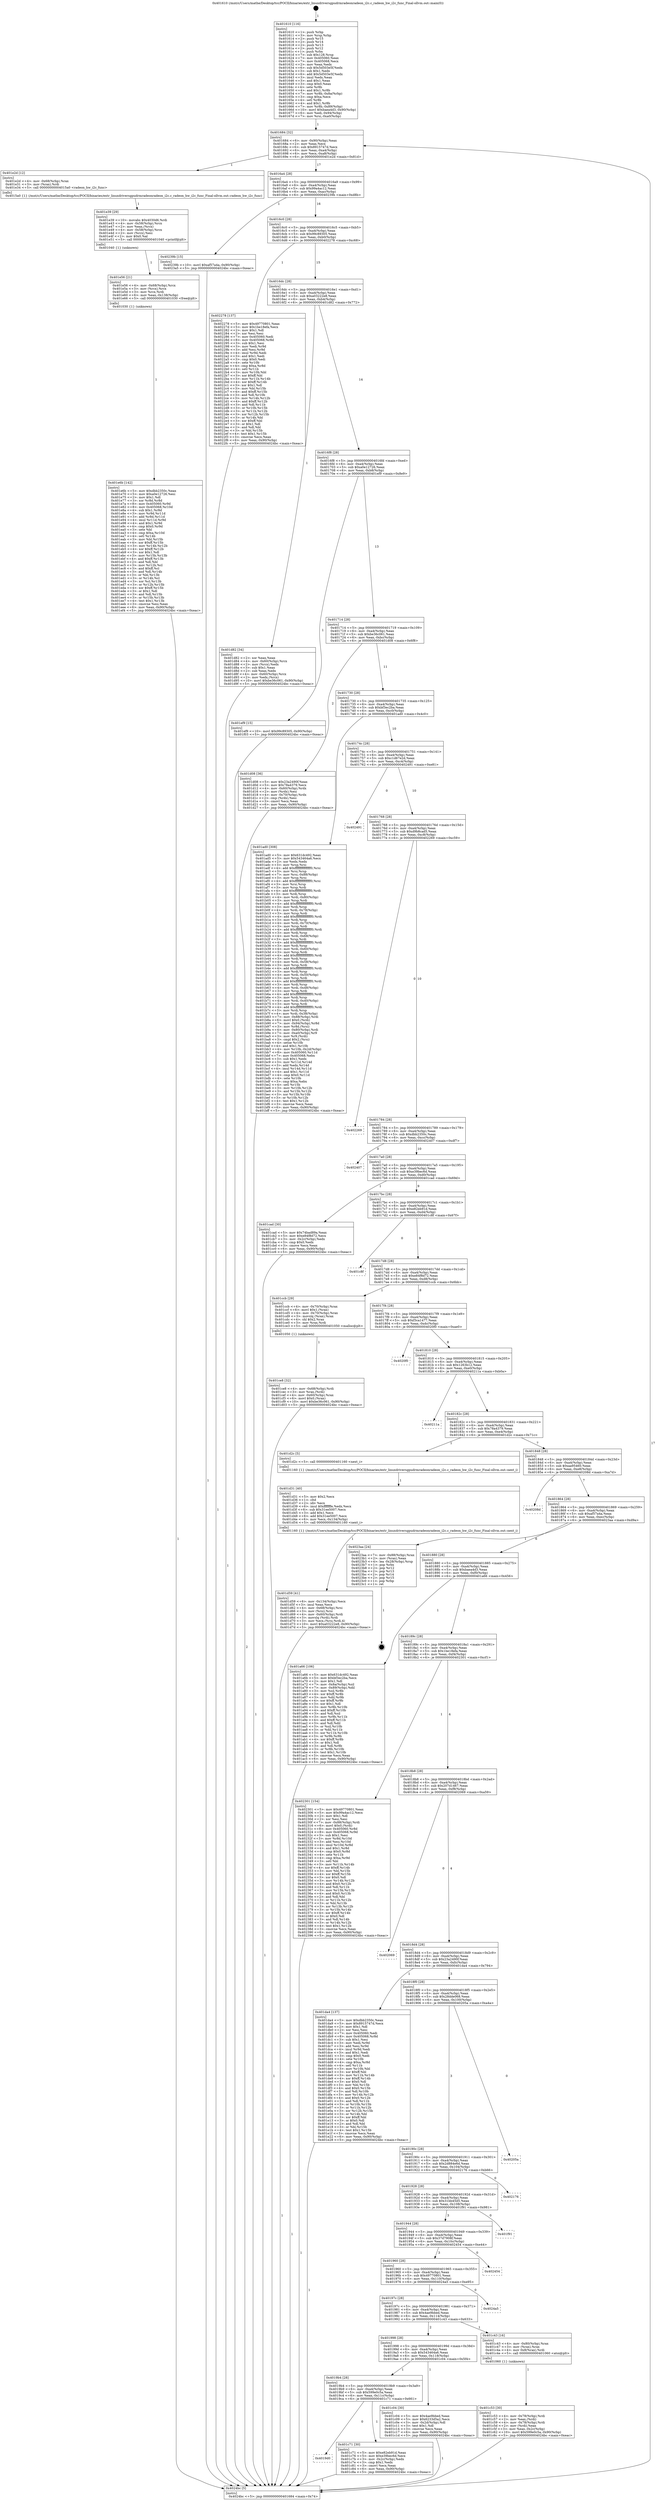 digraph "0x401610" {
  label = "0x401610 (/mnt/c/Users/mathe/Desktop/tcc/POCII/binaries/extr_linuxdriversgpudrmradeonradeon_i2c.c_radeon_hw_i2c_func_Final-ollvm.out::main(0))"
  labelloc = "t"
  node[shape=record]

  Entry [label="",width=0.3,height=0.3,shape=circle,fillcolor=black,style=filled]
  "0x401684" [label="{
     0x401684 [32]\l
     | [instrs]\l
     &nbsp;&nbsp;0x401684 \<+6\>: mov -0x90(%rbp),%eax\l
     &nbsp;&nbsp;0x40168a \<+2\>: mov %eax,%ecx\l
     &nbsp;&nbsp;0x40168c \<+6\>: sub $0x8915747d,%ecx\l
     &nbsp;&nbsp;0x401692 \<+6\>: mov %eax,-0xa4(%rbp)\l
     &nbsp;&nbsp;0x401698 \<+6\>: mov %ecx,-0xa8(%rbp)\l
     &nbsp;&nbsp;0x40169e \<+6\>: je 0000000000401e2d \<main+0x81d\>\l
  }"]
  "0x401e2d" [label="{
     0x401e2d [12]\l
     | [instrs]\l
     &nbsp;&nbsp;0x401e2d \<+4\>: mov -0x68(%rbp),%rax\l
     &nbsp;&nbsp;0x401e31 \<+3\>: mov (%rax),%rdi\l
     &nbsp;&nbsp;0x401e34 \<+5\>: call 00000000004015a0 \<radeon_hw_i2c_func\>\l
     | [calls]\l
     &nbsp;&nbsp;0x4015a0 \{1\} (/mnt/c/Users/mathe/Desktop/tcc/POCII/binaries/extr_linuxdriversgpudrmradeonradeon_i2c.c_radeon_hw_i2c_func_Final-ollvm.out::radeon_hw_i2c_func)\l
  }"]
  "0x4016a4" [label="{
     0x4016a4 [28]\l
     | [instrs]\l
     &nbsp;&nbsp;0x4016a4 \<+5\>: jmp 00000000004016a9 \<main+0x99\>\l
     &nbsp;&nbsp;0x4016a9 \<+6\>: mov -0xa4(%rbp),%eax\l
     &nbsp;&nbsp;0x4016af \<+5\>: sub $0x99a4ac12,%eax\l
     &nbsp;&nbsp;0x4016b4 \<+6\>: mov %eax,-0xac(%rbp)\l
     &nbsp;&nbsp;0x4016ba \<+6\>: je 000000000040239b \<main+0xd8b\>\l
  }"]
  Exit [label="",width=0.3,height=0.3,shape=circle,fillcolor=black,style=filled,peripheries=2]
  "0x40239b" [label="{
     0x40239b [15]\l
     | [instrs]\l
     &nbsp;&nbsp;0x40239b \<+10\>: movl $0xaf57a4a,-0x90(%rbp)\l
     &nbsp;&nbsp;0x4023a5 \<+5\>: jmp 00000000004024bc \<main+0xeac\>\l
  }"]
  "0x4016c0" [label="{
     0x4016c0 [28]\l
     | [instrs]\l
     &nbsp;&nbsp;0x4016c0 \<+5\>: jmp 00000000004016c5 \<main+0xb5\>\l
     &nbsp;&nbsp;0x4016c5 \<+6\>: mov -0xa4(%rbp),%eax\l
     &nbsp;&nbsp;0x4016cb \<+5\>: sub $0x99c89305,%eax\l
     &nbsp;&nbsp;0x4016d0 \<+6\>: mov %eax,-0xb0(%rbp)\l
     &nbsp;&nbsp;0x4016d6 \<+6\>: je 0000000000402278 \<main+0xc68\>\l
  }"]
  "0x401e6b" [label="{
     0x401e6b [142]\l
     | [instrs]\l
     &nbsp;&nbsp;0x401e6b \<+5\>: mov $0xdbb2350c,%eax\l
     &nbsp;&nbsp;0x401e70 \<+5\>: mov $0xa0e12726,%esi\l
     &nbsp;&nbsp;0x401e75 \<+2\>: mov $0x1,%dl\l
     &nbsp;&nbsp;0x401e77 \<+3\>: xor %r8d,%r8d\l
     &nbsp;&nbsp;0x401e7a \<+8\>: mov 0x405060,%r9d\l
     &nbsp;&nbsp;0x401e82 \<+8\>: mov 0x405068,%r10d\l
     &nbsp;&nbsp;0x401e8a \<+4\>: sub $0x1,%r8d\l
     &nbsp;&nbsp;0x401e8e \<+3\>: mov %r9d,%r11d\l
     &nbsp;&nbsp;0x401e91 \<+3\>: add %r8d,%r11d\l
     &nbsp;&nbsp;0x401e94 \<+4\>: imul %r11d,%r9d\l
     &nbsp;&nbsp;0x401e98 \<+4\>: and $0x1,%r9d\l
     &nbsp;&nbsp;0x401e9c \<+4\>: cmp $0x0,%r9d\l
     &nbsp;&nbsp;0x401ea0 \<+3\>: sete %bl\l
     &nbsp;&nbsp;0x401ea3 \<+4\>: cmp $0xa,%r10d\l
     &nbsp;&nbsp;0x401ea7 \<+4\>: setl %r14b\l
     &nbsp;&nbsp;0x401eab \<+3\>: mov %bl,%r15b\l
     &nbsp;&nbsp;0x401eae \<+4\>: xor $0xff,%r15b\l
     &nbsp;&nbsp;0x401eb2 \<+3\>: mov %r14b,%r12b\l
     &nbsp;&nbsp;0x401eb5 \<+4\>: xor $0xff,%r12b\l
     &nbsp;&nbsp;0x401eb9 \<+3\>: xor $0x1,%dl\l
     &nbsp;&nbsp;0x401ebc \<+3\>: mov %r15b,%r13b\l
     &nbsp;&nbsp;0x401ebf \<+4\>: and $0xff,%r13b\l
     &nbsp;&nbsp;0x401ec3 \<+2\>: and %dl,%bl\l
     &nbsp;&nbsp;0x401ec5 \<+3\>: mov %r12b,%cl\l
     &nbsp;&nbsp;0x401ec8 \<+3\>: and $0xff,%cl\l
     &nbsp;&nbsp;0x401ecb \<+3\>: and %dl,%r14b\l
     &nbsp;&nbsp;0x401ece \<+3\>: or %bl,%r13b\l
     &nbsp;&nbsp;0x401ed1 \<+3\>: or %r14b,%cl\l
     &nbsp;&nbsp;0x401ed4 \<+3\>: xor %cl,%r13b\l
     &nbsp;&nbsp;0x401ed7 \<+3\>: or %r12b,%r15b\l
     &nbsp;&nbsp;0x401eda \<+4\>: xor $0xff,%r15b\l
     &nbsp;&nbsp;0x401ede \<+3\>: or $0x1,%dl\l
     &nbsp;&nbsp;0x401ee1 \<+3\>: and %dl,%r15b\l
     &nbsp;&nbsp;0x401ee4 \<+3\>: or %r15b,%r13b\l
     &nbsp;&nbsp;0x401ee7 \<+4\>: test $0x1,%r13b\l
     &nbsp;&nbsp;0x401eeb \<+3\>: cmovne %esi,%eax\l
     &nbsp;&nbsp;0x401eee \<+6\>: mov %eax,-0x90(%rbp)\l
     &nbsp;&nbsp;0x401ef4 \<+5\>: jmp 00000000004024bc \<main+0xeac\>\l
  }"]
  "0x402278" [label="{
     0x402278 [137]\l
     | [instrs]\l
     &nbsp;&nbsp;0x402278 \<+5\>: mov $0x49770801,%eax\l
     &nbsp;&nbsp;0x40227d \<+5\>: mov $0x1be18efa,%ecx\l
     &nbsp;&nbsp;0x402282 \<+2\>: mov $0x1,%dl\l
     &nbsp;&nbsp;0x402284 \<+2\>: xor %esi,%esi\l
     &nbsp;&nbsp;0x402286 \<+7\>: mov 0x405060,%edi\l
     &nbsp;&nbsp;0x40228d \<+8\>: mov 0x405068,%r8d\l
     &nbsp;&nbsp;0x402295 \<+3\>: sub $0x1,%esi\l
     &nbsp;&nbsp;0x402298 \<+3\>: mov %edi,%r9d\l
     &nbsp;&nbsp;0x40229b \<+3\>: add %esi,%r9d\l
     &nbsp;&nbsp;0x40229e \<+4\>: imul %r9d,%edi\l
     &nbsp;&nbsp;0x4022a2 \<+3\>: and $0x1,%edi\l
     &nbsp;&nbsp;0x4022a5 \<+3\>: cmp $0x0,%edi\l
     &nbsp;&nbsp;0x4022a8 \<+4\>: sete %r10b\l
     &nbsp;&nbsp;0x4022ac \<+4\>: cmp $0xa,%r8d\l
     &nbsp;&nbsp;0x4022b0 \<+4\>: setl %r11b\l
     &nbsp;&nbsp;0x4022b4 \<+3\>: mov %r10b,%bl\l
     &nbsp;&nbsp;0x4022b7 \<+3\>: xor $0xff,%bl\l
     &nbsp;&nbsp;0x4022ba \<+3\>: mov %r11b,%r14b\l
     &nbsp;&nbsp;0x4022bd \<+4\>: xor $0xff,%r14b\l
     &nbsp;&nbsp;0x4022c1 \<+3\>: xor $0x1,%dl\l
     &nbsp;&nbsp;0x4022c4 \<+3\>: mov %bl,%r15b\l
     &nbsp;&nbsp;0x4022c7 \<+4\>: and $0xff,%r15b\l
     &nbsp;&nbsp;0x4022cb \<+3\>: and %dl,%r10b\l
     &nbsp;&nbsp;0x4022ce \<+3\>: mov %r14b,%r12b\l
     &nbsp;&nbsp;0x4022d1 \<+4\>: and $0xff,%r12b\l
     &nbsp;&nbsp;0x4022d5 \<+3\>: and %dl,%r11b\l
     &nbsp;&nbsp;0x4022d8 \<+3\>: or %r10b,%r15b\l
     &nbsp;&nbsp;0x4022db \<+3\>: or %r11b,%r12b\l
     &nbsp;&nbsp;0x4022de \<+3\>: xor %r12b,%r15b\l
     &nbsp;&nbsp;0x4022e1 \<+3\>: or %r14b,%bl\l
     &nbsp;&nbsp;0x4022e4 \<+3\>: xor $0xff,%bl\l
     &nbsp;&nbsp;0x4022e7 \<+3\>: or $0x1,%dl\l
     &nbsp;&nbsp;0x4022ea \<+2\>: and %dl,%bl\l
     &nbsp;&nbsp;0x4022ec \<+3\>: or %bl,%r15b\l
     &nbsp;&nbsp;0x4022ef \<+4\>: test $0x1,%r15b\l
     &nbsp;&nbsp;0x4022f3 \<+3\>: cmovne %ecx,%eax\l
     &nbsp;&nbsp;0x4022f6 \<+6\>: mov %eax,-0x90(%rbp)\l
     &nbsp;&nbsp;0x4022fc \<+5\>: jmp 00000000004024bc \<main+0xeac\>\l
  }"]
  "0x4016dc" [label="{
     0x4016dc [28]\l
     | [instrs]\l
     &nbsp;&nbsp;0x4016dc \<+5\>: jmp 00000000004016e1 \<main+0xd1\>\l
     &nbsp;&nbsp;0x4016e1 \<+6\>: mov -0xa4(%rbp),%eax\l
     &nbsp;&nbsp;0x4016e7 \<+5\>: sub $0xa03222e8,%eax\l
     &nbsp;&nbsp;0x4016ec \<+6\>: mov %eax,-0xb4(%rbp)\l
     &nbsp;&nbsp;0x4016f2 \<+6\>: je 0000000000401d82 \<main+0x772\>\l
  }"]
  "0x401e56" [label="{
     0x401e56 [21]\l
     | [instrs]\l
     &nbsp;&nbsp;0x401e56 \<+4\>: mov -0x68(%rbp),%rcx\l
     &nbsp;&nbsp;0x401e5a \<+3\>: mov (%rcx),%rcx\l
     &nbsp;&nbsp;0x401e5d \<+3\>: mov %rcx,%rdi\l
     &nbsp;&nbsp;0x401e60 \<+6\>: mov %eax,-0x138(%rbp)\l
     &nbsp;&nbsp;0x401e66 \<+5\>: call 0000000000401030 \<free@plt\>\l
     | [calls]\l
     &nbsp;&nbsp;0x401030 \{1\} (unknown)\l
  }"]
  "0x401d82" [label="{
     0x401d82 [34]\l
     | [instrs]\l
     &nbsp;&nbsp;0x401d82 \<+2\>: xor %eax,%eax\l
     &nbsp;&nbsp;0x401d84 \<+4\>: mov -0x60(%rbp),%rcx\l
     &nbsp;&nbsp;0x401d88 \<+2\>: mov (%rcx),%edx\l
     &nbsp;&nbsp;0x401d8a \<+3\>: sub $0x1,%eax\l
     &nbsp;&nbsp;0x401d8d \<+2\>: sub %eax,%edx\l
     &nbsp;&nbsp;0x401d8f \<+4\>: mov -0x60(%rbp),%rcx\l
     &nbsp;&nbsp;0x401d93 \<+2\>: mov %edx,(%rcx)\l
     &nbsp;&nbsp;0x401d95 \<+10\>: movl $0xbe36c061,-0x90(%rbp)\l
     &nbsp;&nbsp;0x401d9f \<+5\>: jmp 00000000004024bc \<main+0xeac\>\l
  }"]
  "0x4016f8" [label="{
     0x4016f8 [28]\l
     | [instrs]\l
     &nbsp;&nbsp;0x4016f8 \<+5\>: jmp 00000000004016fd \<main+0xed\>\l
     &nbsp;&nbsp;0x4016fd \<+6\>: mov -0xa4(%rbp),%eax\l
     &nbsp;&nbsp;0x401703 \<+5\>: sub $0xa0e12726,%eax\l
     &nbsp;&nbsp;0x401708 \<+6\>: mov %eax,-0xb8(%rbp)\l
     &nbsp;&nbsp;0x40170e \<+6\>: je 0000000000401ef9 \<main+0x8e9\>\l
  }"]
  "0x401e39" [label="{
     0x401e39 [29]\l
     | [instrs]\l
     &nbsp;&nbsp;0x401e39 \<+10\>: movabs $0x4030d6,%rdi\l
     &nbsp;&nbsp;0x401e43 \<+4\>: mov -0x58(%rbp),%rcx\l
     &nbsp;&nbsp;0x401e47 \<+2\>: mov %eax,(%rcx)\l
     &nbsp;&nbsp;0x401e49 \<+4\>: mov -0x58(%rbp),%rcx\l
     &nbsp;&nbsp;0x401e4d \<+2\>: mov (%rcx),%esi\l
     &nbsp;&nbsp;0x401e4f \<+2\>: mov $0x0,%al\l
     &nbsp;&nbsp;0x401e51 \<+5\>: call 0000000000401040 \<printf@plt\>\l
     | [calls]\l
     &nbsp;&nbsp;0x401040 \{1\} (unknown)\l
  }"]
  "0x401ef9" [label="{
     0x401ef9 [15]\l
     | [instrs]\l
     &nbsp;&nbsp;0x401ef9 \<+10\>: movl $0x99c89305,-0x90(%rbp)\l
     &nbsp;&nbsp;0x401f03 \<+5\>: jmp 00000000004024bc \<main+0xeac\>\l
  }"]
  "0x401714" [label="{
     0x401714 [28]\l
     | [instrs]\l
     &nbsp;&nbsp;0x401714 \<+5\>: jmp 0000000000401719 \<main+0x109\>\l
     &nbsp;&nbsp;0x401719 \<+6\>: mov -0xa4(%rbp),%eax\l
     &nbsp;&nbsp;0x40171f \<+5\>: sub $0xbe36c061,%eax\l
     &nbsp;&nbsp;0x401724 \<+6\>: mov %eax,-0xbc(%rbp)\l
     &nbsp;&nbsp;0x40172a \<+6\>: je 0000000000401d08 \<main+0x6f8\>\l
  }"]
  "0x401d59" [label="{
     0x401d59 [41]\l
     | [instrs]\l
     &nbsp;&nbsp;0x401d59 \<+6\>: mov -0x134(%rbp),%ecx\l
     &nbsp;&nbsp;0x401d5f \<+3\>: imul %eax,%ecx\l
     &nbsp;&nbsp;0x401d62 \<+4\>: mov -0x68(%rbp),%rsi\l
     &nbsp;&nbsp;0x401d66 \<+3\>: mov (%rsi),%rsi\l
     &nbsp;&nbsp;0x401d69 \<+4\>: mov -0x60(%rbp),%rdi\l
     &nbsp;&nbsp;0x401d6d \<+3\>: movslq (%rdi),%rdi\l
     &nbsp;&nbsp;0x401d70 \<+3\>: mov %ecx,(%rsi,%rdi,4)\l
     &nbsp;&nbsp;0x401d73 \<+10\>: movl $0xa03222e8,-0x90(%rbp)\l
     &nbsp;&nbsp;0x401d7d \<+5\>: jmp 00000000004024bc \<main+0xeac\>\l
  }"]
  "0x401d08" [label="{
     0x401d08 [36]\l
     | [instrs]\l
     &nbsp;&nbsp;0x401d08 \<+5\>: mov $0x23a2490f,%eax\l
     &nbsp;&nbsp;0x401d0d \<+5\>: mov $0x78a4379,%ecx\l
     &nbsp;&nbsp;0x401d12 \<+4\>: mov -0x60(%rbp),%rdx\l
     &nbsp;&nbsp;0x401d16 \<+2\>: mov (%rdx),%esi\l
     &nbsp;&nbsp;0x401d18 \<+4\>: mov -0x70(%rbp),%rdx\l
     &nbsp;&nbsp;0x401d1c \<+2\>: cmp (%rdx),%esi\l
     &nbsp;&nbsp;0x401d1e \<+3\>: cmovl %ecx,%eax\l
     &nbsp;&nbsp;0x401d21 \<+6\>: mov %eax,-0x90(%rbp)\l
     &nbsp;&nbsp;0x401d27 \<+5\>: jmp 00000000004024bc \<main+0xeac\>\l
  }"]
  "0x401730" [label="{
     0x401730 [28]\l
     | [instrs]\l
     &nbsp;&nbsp;0x401730 \<+5\>: jmp 0000000000401735 \<main+0x125\>\l
     &nbsp;&nbsp;0x401735 \<+6\>: mov -0xa4(%rbp),%eax\l
     &nbsp;&nbsp;0x40173b \<+5\>: sub $0xbf3ec2ba,%eax\l
     &nbsp;&nbsp;0x401740 \<+6\>: mov %eax,-0xc0(%rbp)\l
     &nbsp;&nbsp;0x401746 \<+6\>: je 0000000000401ad0 \<main+0x4c0\>\l
  }"]
  "0x401d31" [label="{
     0x401d31 [40]\l
     | [instrs]\l
     &nbsp;&nbsp;0x401d31 \<+5\>: mov $0x2,%ecx\l
     &nbsp;&nbsp;0x401d36 \<+1\>: cltd\l
     &nbsp;&nbsp;0x401d37 \<+2\>: idiv %ecx\l
     &nbsp;&nbsp;0x401d39 \<+6\>: imul $0xfffffffe,%edx,%ecx\l
     &nbsp;&nbsp;0x401d3f \<+6\>: sub $0x31ee5007,%ecx\l
     &nbsp;&nbsp;0x401d45 \<+3\>: add $0x1,%ecx\l
     &nbsp;&nbsp;0x401d48 \<+6\>: add $0x31ee5007,%ecx\l
     &nbsp;&nbsp;0x401d4e \<+6\>: mov %ecx,-0x134(%rbp)\l
     &nbsp;&nbsp;0x401d54 \<+5\>: call 0000000000401160 \<next_i\>\l
     | [calls]\l
     &nbsp;&nbsp;0x401160 \{1\} (/mnt/c/Users/mathe/Desktop/tcc/POCII/binaries/extr_linuxdriversgpudrmradeonradeon_i2c.c_radeon_hw_i2c_func_Final-ollvm.out::next_i)\l
  }"]
  "0x401ad0" [label="{
     0x401ad0 [308]\l
     | [instrs]\l
     &nbsp;&nbsp;0x401ad0 \<+5\>: mov $0x631dc492,%eax\l
     &nbsp;&nbsp;0x401ad5 \<+5\>: mov $0x543464a6,%ecx\l
     &nbsp;&nbsp;0x401ada \<+2\>: xor %edx,%edx\l
     &nbsp;&nbsp;0x401adc \<+3\>: mov %rsp,%rsi\l
     &nbsp;&nbsp;0x401adf \<+4\>: add $0xfffffffffffffff0,%rsi\l
     &nbsp;&nbsp;0x401ae3 \<+3\>: mov %rsi,%rsp\l
     &nbsp;&nbsp;0x401ae6 \<+7\>: mov %rsi,-0x88(%rbp)\l
     &nbsp;&nbsp;0x401aed \<+3\>: mov %rsp,%rsi\l
     &nbsp;&nbsp;0x401af0 \<+4\>: add $0xfffffffffffffff0,%rsi\l
     &nbsp;&nbsp;0x401af4 \<+3\>: mov %rsi,%rsp\l
     &nbsp;&nbsp;0x401af7 \<+3\>: mov %rsp,%rdi\l
     &nbsp;&nbsp;0x401afa \<+4\>: add $0xfffffffffffffff0,%rdi\l
     &nbsp;&nbsp;0x401afe \<+3\>: mov %rdi,%rsp\l
     &nbsp;&nbsp;0x401b01 \<+4\>: mov %rdi,-0x80(%rbp)\l
     &nbsp;&nbsp;0x401b05 \<+3\>: mov %rsp,%rdi\l
     &nbsp;&nbsp;0x401b08 \<+4\>: add $0xfffffffffffffff0,%rdi\l
     &nbsp;&nbsp;0x401b0c \<+3\>: mov %rdi,%rsp\l
     &nbsp;&nbsp;0x401b0f \<+4\>: mov %rdi,-0x78(%rbp)\l
     &nbsp;&nbsp;0x401b13 \<+3\>: mov %rsp,%rdi\l
     &nbsp;&nbsp;0x401b16 \<+4\>: add $0xfffffffffffffff0,%rdi\l
     &nbsp;&nbsp;0x401b1a \<+3\>: mov %rdi,%rsp\l
     &nbsp;&nbsp;0x401b1d \<+4\>: mov %rdi,-0x70(%rbp)\l
     &nbsp;&nbsp;0x401b21 \<+3\>: mov %rsp,%rdi\l
     &nbsp;&nbsp;0x401b24 \<+4\>: add $0xfffffffffffffff0,%rdi\l
     &nbsp;&nbsp;0x401b28 \<+3\>: mov %rdi,%rsp\l
     &nbsp;&nbsp;0x401b2b \<+4\>: mov %rdi,-0x68(%rbp)\l
     &nbsp;&nbsp;0x401b2f \<+3\>: mov %rsp,%rdi\l
     &nbsp;&nbsp;0x401b32 \<+4\>: add $0xfffffffffffffff0,%rdi\l
     &nbsp;&nbsp;0x401b36 \<+3\>: mov %rdi,%rsp\l
     &nbsp;&nbsp;0x401b39 \<+4\>: mov %rdi,-0x60(%rbp)\l
     &nbsp;&nbsp;0x401b3d \<+3\>: mov %rsp,%rdi\l
     &nbsp;&nbsp;0x401b40 \<+4\>: add $0xfffffffffffffff0,%rdi\l
     &nbsp;&nbsp;0x401b44 \<+3\>: mov %rdi,%rsp\l
     &nbsp;&nbsp;0x401b47 \<+4\>: mov %rdi,-0x58(%rbp)\l
     &nbsp;&nbsp;0x401b4b \<+3\>: mov %rsp,%rdi\l
     &nbsp;&nbsp;0x401b4e \<+4\>: add $0xfffffffffffffff0,%rdi\l
     &nbsp;&nbsp;0x401b52 \<+3\>: mov %rdi,%rsp\l
     &nbsp;&nbsp;0x401b55 \<+4\>: mov %rdi,-0x50(%rbp)\l
     &nbsp;&nbsp;0x401b59 \<+3\>: mov %rsp,%rdi\l
     &nbsp;&nbsp;0x401b5c \<+4\>: add $0xfffffffffffffff0,%rdi\l
     &nbsp;&nbsp;0x401b60 \<+3\>: mov %rdi,%rsp\l
     &nbsp;&nbsp;0x401b63 \<+4\>: mov %rdi,-0x48(%rbp)\l
     &nbsp;&nbsp;0x401b67 \<+3\>: mov %rsp,%rdi\l
     &nbsp;&nbsp;0x401b6a \<+4\>: add $0xfffffffffffffff0,%rdi\l
     &nbsp;&nbsp;0x401b6e \<+3\>: mov %rdi,%rsp\l
     &nbsp;&nbsp;0x401b71 \<+4\>: mov %rdi,-0x40(%rbp)\l
     &nbsp;&nbsp;0x401b75 \<+3\>: mov %rsp,%rdi\l
     &nbsp;&nbsp;0x401b78 \<+4\>: add $0xfffffffffffffff0,%rdi\l
     &nbsp;&nbsp;0x401b7c \<+3\>: mov %rdi,%rsp\l
     &nbsp;&nbsp;0x401b7f \<+4\>: mov %rdi,-0x38(%rbp)\l
     &nbsp;&nbsp;0x401b83 \<+7\>: mov -0x88(%rbp),%rdi\l
     &nbsp;&nbsp;0x401b8a \<+6\>: movl $0x0,(%rdi)\l
     &nbsp;&nbsp;0x401b90 \<+7\>: mov -0x94(%rbp),%r8d\l
     &nbsp;&nbsp;0x401b97 \<+3\>: mov %r8d,(%rsi)\l
     &nbsp;&nbsp;0x401b9a \<+4\>: mov -0x80(%rbp),%rdi\l
     &nbsp;&nbsp;0x401b9e \<+7\>: mov -0xa0(%rbp),%r9\l
     &nbsp;&nbsp;0x401ba5 \<+3\>: mov %r9,(%rdi)\l
     &nbsp;&nbsp;0x401ba8 \<+3\>: cmpl $0x2,(%rsi)\l
     &nbsp;&nbsp;0x401bab \<+4\>: setne %r10b\l
     &nbsp;&nbsp;0x401baf \<+4\>: and $0x1,%r10b\l
     &nbsp;&nbsp;0x401bb3 \<+4\>: mov %r10b,-0x2d(%rbp)\l
     &nbsp;&nbsp;0x401bb7 \<+8\>: mov 0x405060,%r11d\l
     &nbsp;&nbsp;0x401bbf \<+7\>: mov 0x405068,%ebx\l
     &nbsp;&nbsp;0x401bc6 \<+3\>: sub $0x1,%edx\l
     &nbsp;&nbsp;0x401bc9 \<+3\>: mov %r11d,%r14d\l
     &nbsp;&nbsp;0x401bcc \<+3\>: add %edx,%r14d\l
     &nbsp;&nbsp;0x401bcf \<+4\>: imul %r14d,%r11d\l
     &nbsp;&nbsp;0x401bd3 \<+4\>: and $0x1,%r11d\l
     &nbsp;&nbsp;0x401bd7 \<+4\>: cmp $0x0,%r11d\l
     &nbsp;&nbsp;0x401bdb \<+4\>: sete %r10b\l
     &nbsp;&nbsp;0x401bdf \<+3\>: cmp $0xa,%ebx\l
     &nbsp;&nbsp;0x401be2 \<+4\>: setl %r15b\l
     &nbsp;&nbsp;0x401be6 \<+3\>: mov %r10b,%r12b\l
     &nbsp;&nbsp;0x401be9 \<+3\>: and %r15b,%r12b\l
     &nbsp;&nbsp;0x401bec \<+3\>: xor %r15b,%r10b\l
     &nbsp;&nbsp;0x401bef \<+3\>: or %r10b,%r12b\l
     &nbsp;&nbsp;0x401bf2 \<+4\>: test $0x1,%r12b\l
     &nbsp;&nbsp;0x401bf6 \<+3\>: cmovne %ecx,%eax\l
     &nbsp;&nbsp;0x401bf9 \<+6\>: mov %eax,-0x90(%rbp)\l
     &nbsp;&nbsp;0x401bff \<+5\>: jmp 00000000004024bc \<main+0xeac\>\l
  }"]
  "0x40174c" [label="{
     0x40174c [28]\l
     | [instrs]\l
     &nbsp;&nbsp;0x40174c \<+5\>: jmp 0000000000401751 \<main+0x141\>\l
     &nbsp;&nbsp;0x401751 \<+6\>: mov -0xa4(%rbp),%eax\l
     &nbsp;&nbsp;0x401757 \<+5\>: sub $0xc1d67e2d,%eax\l
     &nbsp;&nbsp;0x40175c \<+6\>: mov %eax,-0xc4(%rbp)\l
     &nbsp;&nbsp;0x401762 \<+6\>: je 0000000000402491 \<main+0xe81\>\l
  }"]
  "0x401ce8" [label="{
     0x401ce8 [32]\l
     | [instrs]\l
     &nbsp;&nbsp;0x401ce8 \<+4\>: mov -0x68(%rbp),%rdi\l
     &nbsp;&nbsp;0x401cec \<+3\>: mov %rax,(%rdi)\l
     &nbsp;&nbsp;0x401cef \<+4\>: mov -0x60(%rbp),%rax\l
     &nbsp;&nbsp;0x401cf3 \<+6\>: movl $0x0,(%rax)\l
     &nbsp;&nbsp;0x401cf9 \<+10\>: movl $0xbe36c061,-0x90(%rbp)\l
     &nbsp;&nbsp;0x401d03 \<+5\>: jmp 00000000004024bc \<main+0xeac\>\l
  }"]
  "0x402491" [label="{
     0x402491\l
  }", style=dashed]
  "0x401768" [label="{
     0x401768 [28]\l
     | [instrs]\l
     &nbsp;&nbsp;0x401768 \<+5\>: jmp 000000000040176d \<main+0x15d\>\l
     &nbsp;&nbsp;0x40176d \<+6\>: mov -0xa4(%rbp),%eax\l
     &nbsp;&nbsp;0x401773 \<+5\>: sub $0xd9b8cad5,%eax\l
     &nbsp;&nbsp;0x401778 \<+6\>: mov %eax,-0xc8(%rbp)\l
     &nbsp;&nbsp;0x40177e \<+6\>: je 0000000000402269 \<main+0xc59\>\l
  }"]
  "0x4019d0" [label="{
     0x4019d0\l
  }", style=dashed]
  "0x402269" [label="{
     0x402269\l
  }", style=dashed]
  "0x401784" [label="{
     0x401784 [28]\l
     | [instrs]\l
     &nbsp;&nbsp;0x401784 \<+5\>: jmp 0000000000401789 \<main+0x179\>\l
     &nbsp;&nbsp;0x401789 \<+6\>: mov -0xa4(%rbp),%eax\l
     &nbsp;&nbsp;0x40178f \<+5\>: sub $0xdbb2350c,%eax\l
     &nbsp;&nbsp;0x401794 \<+6\>: mov %eax,-0xcc(%rbp)\l
     &nbsp;&nbsp;0x40179a \<+6\>: je 0000000000402407 \<main+0xdf7\>\l
  }"]
  "0x401c71" [label="{
     0x401c71 [30]\l
     | [instrs]\l
     &nbsp;&nbsp;0x401c71 \<+5\>: mov $0xe82eb91d,%eax\l
     &nbsp;&nbsp;0x401c76 \<+5\>: mov $0xe39bec6d,%ecx\l
     &nbsp;&nbsp;0x401c7b \<+3\>: mov -0x2c(%rbp),%edx\l
     &nbsp;&nbsp;0x401c7e \<+3\>: cmp $0x1,%edx\l
     &nbsp;&nbsp;0x401c81 \<+3\>: cmovl %ecx,%eax\l
     &nbsp;&nbsp;0x401c84 \<+6\>: mov %eax,-0x90(%rbp)\l
     &nbsp;&nbsp;0x401c8a \<+5\>: jmp 00000000004024bc \<main+0xeac\>\l
  }"]
  "0x402407" [label="{
     0x402407\l
  }", style=dashed]
  "0x4017a0" [label="{
     0x4017a0 [28]\l
     | [instrs]\l
     &nbsp;&nbsp;0x4017a0 \<+5\>: jmp 00000000004017a5 \<main+0x195\>\l
     &nbsp;&nbsp;0x4017a5 \<+6\>: mov -0xa4(%rbp),%eax\l
     &nbsp;&nbsp;0x4017ab \<+5\>: sub $0xe39bec6d,%eax\l
     &nbsp;&nbsp;0x4017b0 \<+6\>: mov %eax,-0xd0(%rbp)\l
     &nbsp;&nbsp;0x4017b6 \<+6\>: je 0000000000401cad \<main+0x69d\>\l
  }"]
  "0x401c53" [label="{
     0x401c53 [30]\l
     | [instrs]\l
     &nbsp;&nbsp;0x401c53 \<+4\>: mov -0x78(%rbp),%rdi\l
     &nbsp;&nbsp;0x401c57 \<+2\>: mov %eax,(%rdi)\l
     &nbsp;&nbsp;0x401c59 \<+4\>: mov -0x78(%rbp),%rdi\l
     &nbsp;&nbsp;0x401c5d \<+2\>: mov (%rdi),%eax\l
     &nbsp;&nbsp;0x401c5f \<+3\>: mov %eax,-0x2c(%rbp)\l
     &nbsp;&nbsp;0x401c62 \<+10\>: movl $0x599e0c5a,-0x90(%rbp)\l
     &nbsp;&nbsp;0x401c6c \<+5\>: jmp 00000000004024bc \<main+0xeac\>\l
  }"]
  "0x401cad" [label="{
     0x401cad [30]\l
     | [instrs]\l
     &nbsp;&nbsp;0x401cad \<+5\>: mov $0x74bad89a,%eax\l
     &nbsp;&nbsp;0x401cb2 \<+5\>: mov $0xe84f8d72,%ecx\l
     &nbsp;&nbsp;0x401cb7 \<+3\>: mov -0x2c(%rbp),%edx\l
     &nbsp;&nbsp;0x401cba \<+3\>: cmp $0x0,%edx\l
     &nbsp;&nbsp;0x401cbd \<+3\>: cmove %ecx,%eax\l
     &nbsp;&nbsp;0x401cc0 \<+6\>: mov %eax,-0x90(%rbp)\l
     &nbsp;&nbsp;0x401cc6 \<+5\>: jmp 00000000004024bc \<main+0xeac\>\l
  }"]
  "0x4017bc" [label="{
     0x4017bc [28]\l
     | [instrs]\l
     &nbsp;&nbsp;0x4017bc \<+5\>: jmp 00000000004017c1 \<main+0x1b1\>\l
     &nbsp;&nbsp;0x4017c1 \<+6\>: mov -0xa4(%rbp),%eax\l
     &nbsp;&nbsp;0x4017c7 \<+5\>: sub $0xe82eb91d,%eax\l
     &nbsp;&nbsp;0x4017cc \<+6\>: mov %eax,-0xd4(%rbp)\l
     &nbsp;&nbsp;0x4017d2 \<+6\>: je 0000000000401c8f \<main+0x67f\>\l
  }"]
  "0x4019b4" [label="{
     0x4019b4 [28]\l
     | [instrs]\l
     &nbsp;&nbsp;0x4019b4 \<+5\>: jmp 00000000004019b9 \<main+0x3a9\>\l
     &nbsp;&nbsp;0x4019b9 \<+6\>: mov -0xa4(%rbp),%eax\l
     &nbsp;&nbsp;0x4019bf \<+5\>: sub $0x599e0c5a,%eax\l
     &nbsp;&nbsp;0x4019c4 \<+6\>: mov %eax,-0x11c(%rbp)\l
     &nbsp;&nbsp;0x4019ca \<+6\>: je 0000000000401c71 \<main+0x661\>\l
  }"]
  "0x401c8f" [label="{
     0x401c8f\l
  }", style=dashed]
  "0x4017d8" [label="{
     0x4017d8 [28]\l
     | [instrs]\l
     &nbsp;&nbsp;0x4017d8 \<+5\>: jmp 00000000004017dd \<main+0x1cd\>\l
     &nbsp;&nbsp;0x4017dd \<+6\>: mov -0xa4(%rbp),%eax\l
     &nbsp;&nbsp;0x4017e3 \<+5\>: sub $0xe84f8d72,%eax\l
     &nbsp;&nbsp;0x4017e8 \<+6\>: mov %eax,-0xd8(%rbp)\l
     &nbsp;&nbsp;0x4017ee \<+6\>: je 0000000000401ccb \<main+0x6bb\>\l
  }"]
  "0x401c04" [label="{
     0x401c04 [30]\l
     | [instrs]\l
     &nbsp;&nbsp;0x401c04 \<+5\>: mov $0x4ae9bbed,%eax\l
     &nbsp;&nbsp;0x401c09 \<+5\>: mov $0x6233d5a2,%ecx\l
     &nbsp;&nbsp;0x401c0e \<+3\>: mov -0x2d(%rbp),%dl\l
     &nbsp;&nbsp;0x401c11 \<+3\>: test $0x1,%dl\l
     &nbsp;&nbsp;0x401c14 \<+3\>: cmovne %ecx,%eax\l
     &nbsp;&nbsp;0x401c17 \<+6\>: mov %eax,-0x90(%rbp)\l
     &nbsp;&nbsp;0x401c1d \<+5\>: jmp 00000000004024bc \<main+0xeac\>\l
  }"]
  "0x401ccb" [label="{
     0x401ccb [29]\l
     | [instrs]\l
     &nbsp;&nbsp;0x401ccb \<+4\>: mov -0x70(%rbp),%rax\l
     &nbsp;&nbsp;0x401ccf \<+6\>: movl $0x1,(%rax)\l
     &nbsp;&nbsp;0x401cd5 \<+4\>: mov -0x70(%rbp),%rax\l
     &nbsp;&nbsp;0x401cd9 \<+3\>: movslq (%rax),%rax\l
     &nbsp;&nbsp;0x401cdc \<+4\>: shl $0x2,%rax\l
     &nbsp;&nbsp;0x401ce0 \<+3\>: mov %rax,%rdi\l
     &nbsp;&nbsp;0x401ce3 \<+5\>: call 0000000000401050 \<malloc@plt\>\l
     | [calls]\l
     &nbsp;&nbsp;0x401050 \{1\} (unknown)\l
  }"]
  "0x4017f4" [label="{
     0x4017f4 [28]\l
     | [instrs]\l
     &nbsp;&nbsp;0x4017f4 \<+5\>: jmp 00000000004017f9 \<main+0x1e9\>\l
     &nbsp;&nbsp;0x4017f9 \<+6\>: mov -0xa4(%rbp),%eax\l
     &nbsp;&nbsp;0x4017ff \<+5\>: sub $0xf3ca1477,%eax\l
     &nbsp;&nbsp;0x401804 \<+6\>: mov %eax,-0xdc(%rbp)\l
     &nbsp;&nbsp;0x40180a \<+6\>: je 00000000004020f0 \<main+0xae0\>\l
  }"]
  "0x401998" [label="{
     0x401998 [28]\l
     | [instrs]\l
     &nbsp;&nbsp;0x401998 \<+5\>: jmp 000000000040199d \<main+0x38d\>\l
     &nbsp;&nbsp;0x40199d \<+6\>: mov -0xa4(%rbp),%eax\l
     &nbsp;&nbsp;0x4019a3 \<+5\>: sub $0x543464a6,%eax\l
     &nbsp;&nbsp;0x4019a8 \<+6\>: mov %eax,-0x118(%rbp)\l
     &nbsp;&nbsp;0x4019ae \<+6\>: je 0000000000401c04 \<main+0x5f4\>\l
  }"]
  "0x4020f0" [label="{
     0x4020f0\l
  }", style=dashed]
  "0x401810" [label="{
     0x401810 [28]\l
     | [instrs]\l
     &nbsp;&nbsp;0x401810 \<+5\>: jmp 0000000000401815 \<main+0x205\>\l
     &nbsp;&nbsp;0x401815 \<+6\>: mov -0xa4(%rbp),%eax\l
     &nbsp;&nbsp;0x40181b \<+5\>: sub $0x1263b12,%eax\l
     &nbsp;&nbsp;0x401820 \<+6\>: mov %eax,-0xe0(%rbp)\l
     &nbsp;&nbsp;0x401826 \<+6\>: je 000000000040211a \<main+0xb0a\>\l
  }"]
  "0x401c43" [label="{
     0x401c43 [16]\l
     | [instrs]\l
     &nbsp;&nbsp;0x401c43 \<+4\>: mov -0x80(%rbp),%rax\l
     &nbsp;&nbsp;0x401c47 \<+3\>: mov (%rax),%rax\l
     &nbsp;&nbsp;0x401c4a \<+4\>: mov 0x8(%rax),%rdi\l
     &nbsp;&nbsp;0x401c4e \<+5\>: call 0000000000401060 \<atoi@plt\>\l
     | [calls]\l
     &nbsp;&nbsp;0x401060 \{1\} (unknown)\l
  }"]
  "0x40211a" [label="{
     0x40211a\l
  }", style=dashed]
  "0x40182c" [label="{
     0x40182c [28]\l
     | [instrs]\l
     &nbsp;&nbsp;0x40182c \<+5\>: jmp 0000000000401831 \<main+0x221\>\l
     &nbsp;&nbsp;0x401831 \<+6\>: mov -0xa4(%rbp),%eax\l
     &nbsp;&nbsp;0x401837 \<+5\>: sub $0x78a4379,%eax\l
     &nbsp;&nbsp;0x40183c \<+6\>: mov %eax,-0xe4(%rbp)\l
     &nbsp;&nbsp;0x401842 \<+6\>: je 0000000000401d2c \<main+0x71c\>\l
  }"]
  "0x40197c" [label="{
     0x40197c [28]\l
     | [instrs]\l
     &nbsp;&nbsp;0x40197c \<+5\>: jmp 0000000000401981 \<main+0x371\>\l
     &nbsp;&nbsp;0x401981 \<+6\>: mov -0xa4(%rbp),%eax\l
     &nbsp;&nbsp;0x401987 \<+5\>: sub $0x4ae9bbed,%eax\l
     &nbsp;&nbsp;0x40198c \<+6\>: mov %eax,-0x114(%rbp)\l
     &nbsp;&nbsp;0x401992 \<+6\>: je 0000000000401c43 \<main+0x633\>\l
  }"]
  "0x401d2c" [label="{
     0x401d2c [5]\l
     | [instrs]\l
     &nbsp;&nbsp;0x401d2c \<+5\>: call 0000000000401160 \<next_i\>\l
     | [calls]\l
     &nbsp;&nbsp;0x401160 \{1\} (/mnt/c/Users/mathe/Desktop/tcc/POCII/binaries/extr_linuxdriversgpudrmradeonradeon_i2c.c_radeon_hw_i2c_func_Final-ollvm.out::next_i)\l
  }"]
  "0x401848" [label="{
     0x401848 [28]\l
     | [instrs]\l
     &nbsp;&nbsp;0x401848 \<+5\>: jmp 000000000040184d \<main+0x23d\>\l
     &nbsp;&nbsp;0x40184d \<+6\>: mov -0xa4(%rbp),%eax\l
     &nbsp;&nbsp;0x401853 \<+5\>: sub $0xaa95460,%eax\l
     &nbsp;&nbsp;0x401858 \<+6\>: mov %eax,-0xe8(%rbp)\l
     &nbsp;&nbsp;0x40185e \<+6\>: je 000000000040208d \<main+0xa7d\>\l
  }"]
  "0x4024a5" [label="{
     0x4024a5\l
  }", style=dashed]
  "0x40208d" [label="{
     0x40208d\l
  }", style=dashed]
  "0x401864" [label="{
     0x401864 [28]\l
     | [instrs]\l
     &nbsp;&nbsp;0x401864 \<+5\>: jmp 0000000000401869 \<main+0x259\>\l
     &nbsp;&nbsp;0x401869 \<+6\>: mov -0xa4(%rbp),%eax\l
     &nbsp;&nbsp;0x40186f \<+5\>: sub $0xaf57a4a,%eax\l
     &nbsp;&nbsp;0x401874 \<+6\>: mov %eax,-0xec(%rbp)\l
     &nbsp;&nbsp;0x40187a \<+6\>: je 00000000004023aa \<main+0xd9a\>\l
  }"]
  "0x401960" [label="{
     0x401960 [28]\l
     | [instrs]\l
     &nbsp;&nbsp;0x401960 \<+5\>: jmp 0000000000401965 \<main+0x355\>\l
     &nbsp;&nbsp;0x401965 \<+6\>: mov -0xa4(%rbp),%eax\l
     &nbsp;&nbsp;0x40196b \<+5\>: sub $0x49770801,%eax\l
     &nbsp;&nbsp;0x401970 \<+6\>: mov %eax,-0x110(%rbp)\l
     &nbsp;&nbsp;0x401976 \<+6\>: je 00000000004024a5 \<main+0xe95\>\l
  }"]
  "0x4023aa" [label="{
     0x4023aa [24]\l
     | [instrs]\l
     &nbsp;&nbsp;0x4023aa \<+7\>: mov -0x88(%rbp),%rax\l
     &nbsp;&nbsp;0x4023b1 \<+2\>: mov (%rax),%eax\l
     &nbsp;&nbsp;0x4023b3 \<+4\>: lea -0x28(%rbp),%rsp\l
     &nbsp;&nbsp;0x4023b7 \<+1\>: pop %rbx\l
     &nbsp;&nbsp;0x4023b8 \<+2\>: pop %r12\l
     &nbsp;&nbsp;0x4023ba \<+2\>: pop %r13\l
     &nbsp;&nbsp;0x4023bc \<+2\>: pop %r14\l
     &nbsp;&nbsp;0x4023be \<+2\>: pop %r15\l
     &nbsp;&nbsp;0x4023c0 \<+1\>: pop %rbp\l
     &nbsp;&nbsp;0x4023c1 \<+1\>: ret\l
  }"]
  "0x401880" [label="{
     0x401880 [28]\l
     | [instrs]\l
     &nbsp;&nbsp;0x401880 \<+5\>: jmp 0000000000401885 \<main+0x275\>\l
     &nbsp;&nbsp;0x401885 \<+6\>: mov -0xa4(%rbp),%eax\l
     &nbsp;&nbsp;0x40188b \<+5\>: sub $0xbaea4d3,%eax\l
     &nbsp;&nbsp;0x401890 \<+6\>: mov %eax,-0xf0(%rbp)\l
     &nbsp;&nbsp;0x401896 \<+6\>: je 0000000000401a66 \<main+0x456\>\l
  }"]
  "0x402454" [label="{
     0x402454\l
  }", style=dashed]
  "0x401a66" [label="{
     0x401a66 [106]\l
     | [instrs]\l
     &nbsp;&nbsp;0x401a66 \<+5\>: mov $0x631dc492,%eax\l
     &nbsp;&nbsp;0x401a6b \<+5\>: mov $0xbf3ec2ba,%ecx\l
     &nbsp;&nbsp;0x401a70 \<+2\>: mov $0x1,%dl\l
     &nbsp;&nbsp;0x401a72 \<+7\>: mov -0x8a(%rbp),%sil\l
     &nbsp;&nbsp;0x401a79 \<+7\>: mov -0x89(%rbp),%dil\l
     &nbsp;&nbsp;0x401a80 \<+3\>: mov %sil,%r8b\l
     &nbsp;&nbsp;0x401a83 \<+4\>: xor $0xff,%r8b\l
     &nbsp;&nbsp;0x401a87 \<+3\>: mov %dil,%r9b\l
     &nbsp;&nbsp;0x401a8a \<+4\>: xor $0xff,%r9b\l
     &nbsp;&nbsp;0x401a8e \<+3\>: xor $0x1,%dl\l
     &nbsp;&nbsp;0x401a91 \<+3\>: mov %r8b,%r10b\l
     &nbsp;&nbsp;0x401a94 \<+4\>: and $0xff,%r10b\l
     &nbsp;&nbsp;0x401a98 \<+3\>: and %dl,%sil\l
     &nbsp;&nbsp;0x401a9b \<+3\>: mov %r9b,%r11b\l
     &nbsp;&nbsp;0x401a9e \<+4\>: and $0xff,%r11b\l
     &nbsp;&nbsp;0x401aa2 \<+3\>: and %dl,%dil\l
     &nbsp;&nbsp;0x401aa5 \<+3\>: or %sil,%r10b\l
     &nbsp;&nbsp;0x401aa8 \<+3\>: or %dil,%r11b\l
     &nbsp;&nbsp;0x401aab \<+3\>: xor %r11b,%r10b\l
     &nbsp;&nbsp;0x401aae \<+3\>: or %r9b,%r8b\l
     &nbsp;&nbsp;0x401ab1 \<+4\>: xor $0xff,%r8b\l
     &nbsp;&nbsp;0x401ab5 \<+3\>: or $0x1,%dl\l
     &nbsp;&nbsp;0x401ab8 \<+3\>: and %dl,%r8b\l
     &nbsp;&nbsp;0x401abb \<+3\>: or %r8b,%r10b\l
     &nbsp;&nbsp;0x401abe \<+4\>: test $0x1,%r10b\l
     &nbsp;&nbsp;0x401ac2 \<+3\>: cmovne %ecx,%eax\l
     &nbsp;&nbsp;0x401ac5 \<+6\>: mov %eax,-0x90(%rbp)\l
     &nbsp;&nbsp;0x401acb \<+5\>: jmp 00000000004024bc \<main+0xeac\>\l
  }"]
  "0x40189c" [label="{
     0x40189c [28]\l
     | [instrs]\l
     &nbsp;&nbsp;0x40189c \<+5\>: jmp 00000000004018a1 \<main+0x291\>\l
     &nbsp;&nbsp;0x4018a1 \<+6\>: mov -0xa4(%rbp),%eax\l
     &nbsp;&nbsp;0x4018a7 \<+5\>: sub $0x1be18efa,%eax\l
     &nbsp;&nbsp;0x4018ac \<+6\>: mov %eax,-0xf4(%rbp)\l
     &nbsp;&nbsp;0x4018b2 \<+6\>: je 0000000000402301 \<main+0xcf1\>\l
  }"]
  "0x4024bc" [label="{
     0x4024bc [5]\l
     | [instrs]\l
     &nbsp;&nbsp;0x4024bc \<+5\>: jmp 0000000000401684 \<main+0x74\>\l
  }"]
  "0x401610" [label="{
     0x401610 [116]\l
     | [instrs]\l
     &nbsp;&nbsp;0x401610 \<+1\>: push %rbp\l
     &nbsp;&nbsp;0x401611 \<+3\>: mov %rsp,%rbp\l
     &nbsp;&nbsp;0x401614 \<+2\>: push %r15\l
     &nbsp;&nbsp;0x401616 \<+2\>: push %r14\l
     &nbsp;&nbsp;0x401618 \<+2\>: push %r13\l
     &nbsp;&nbsp;0x40161a \<+2\>: push %r12\l
     &nbsp;&nbsp;0x40161c \<+1\>: push %rbx\l
     &nbsp;&nbsp;0x40161d \<+7\>: sub $0x128,%rsp\l
     &nbsp;&nbsp;0x401624 \<+7\>: mov 0x405060,%eax\l
     &nbsp;&nbsp;0x40162b \<+7\>: mov 0x405068,%ecx\l
     &nbsp;&nbsp;0x401632 \<+2\>: mov %eax,%edx\l
     &nbsp;&nbsp;0x401634 \<+6\>: sub $0x5d503e5f,%edx\l
     &nbsp;&nbsp;0x40163a \<+3\>: sub $0x1,%edx\l
     &nbsp;&nbsp;0x40163d \<+6\>: add $0x5d503e5f,%edx\l
     &nbsp;&nbsp;0x401643 \<+3\>: imul %edx,%eax\l
     &nbsp;&nbsp;0x401646 \<+3\>: and $0x1,%eax\l
     &nbsp;&nbsp;0x401649 \<+3\>: cmp $0x0,%eax\l
     &nbsp;&nbsp;0x40164c \<+4\>: sete %r8b\l
     &nbsp;&nbsp;0x401650 \<+4\>: and $0x1,%r8b\l
     &nbsp;&nbsp;0x401654 \<+7\>: mov %r8b,-0x8a(%rbp)\l
     &nbsp;&nbsp;0x40165b \<+3\>: cmp $0xa,%ecx\l
     &nbsp;&nbsp;0x40165e \<+4\>: setl %r8b\l
     &nbsp;&nbsp;0x401662 \<+4\>: and $0x1,%r8b\l
     &nbsp;&nbsp;0x401666 \<+7\>: mov %r8b,-0x89(%rbp)\l
     &nbsp;&nbsp;0x40166d \<+10\>: movl $0xbaea4d3,-0x90(%rbp)\l
     &nbsp;&nbsp;0x401677 \<+6\>: mov %edi,-0x94(%rbp)\l
     &nbsp;&nbsp;0x40167d \<+7\>: mov %rsi,-0xa0(%rbp)\l
  }"]
  "0x401944" [label="{
     0x401944 [28]\l
     | [instrs]\l
     &nbsp;&nbsp;0x401944 \<+5\>: jmp 0000000000401949 \<main+0x339\>\l
     &nbsp;&nbsp;0x401949 \<+6\>: mov -0xa4(%rbp),%eax\l
     &nbsp;&nbsp;0x40194f \<+5\>: sub $0x37d7908f,%eax\l
     &nbsp;&nbsp;0x401954 \<+6\>: mov %eax,-0x10c(%rbp)\l
     &nbsp;&nbsp;0x40195a \<+6\>: je 0000000000402454 \<main+0xe44\>\l
  }"]
  "0x401f91" [label="{
     0x401f91\l
  }", style=dashed]
  "0x402301" [label="{
     0x402301 [154]\l
     | [instrs]\l
     &nbsp;&nbsp;0x402301 \<+5\>: mov $0x49770801,%eax\l
     &nbsp;&nbsp;0x402306 \<+5\>: mov $0x99a4ac12,%ecx\l
     &nbsp;&nbsp;0x40230b \<+2\>: mov $0x1,%dl\l
     &nbsp;&nbsp;0x40230d \<+2\>: xor %esi,%esi\l
     &nbsp;&nbsp;0x40230f \<+7\>: mov -0x88(%rbp),%rdi\l
     &nbsp;&nbsp;0x402316 \<+6\>: movl $0x0,(%rdi)\l
     &nbsp;&nbsp;0x40231c \<+8\>: mov 0x405060,%r8d\l
     &nbsp;&nbsp;0x402324 \<+8\>: mov 0x405068,%r9d\l
     &nbsp;&nbsp;0x40232c \<+3\>: sub $0x1,%esi\l
     &nbsp;&nbsp;0x40232f \<+3\>: mov %r8d,%r10d\l
     &nbsp;&nbsp;0x402332 \<+3\>: add %esi,%r10d\l
     &nbsp;&nbsp;0x402335 \<+4\>: imul %r10d,%r8d\l
     &nbsp;&nbsp;0x402339 \<+4\>: and $0x1,%r8d\l
     &nbsp;&nbsp;0x40233d \<+4\>: cmp $0x0,%r8d\l
     &nbsp;&nbsp;0x402341 \<+4\>: sete %r11b\l
     &nbsp;&nbsp;0x402345 \<+4\>: cmp $0xa,%r9d\l
     &nbsp;&nbsp;0x402349 \<+3\>: setl %bl\l
     &nbsp;&nbsp;0x40234c \<+3\>: mov %r11b,%r14b\l
     &nbsp;&nbsp;0x40234f \<+4\>: xor $0xff,%r14b\l
     &nbsp;&nbsp;0x402353 \<+3\>: mov %bl,%r15b\l
     &nbsp;&nbsp;0x402356 \<+4\>: xor $0xff,%r15b\l
     &nbsp;&nbsp;0x40235a \<+3\>: xor $0x0,%dl\l
     &nbsp;&nbsp;0x40235d \<+3\>: mov %r14b,%r12b\l
     &nbsp;&nbsp;0x402360 \<+4\>: and $0x0,%r12b\l
     &nbsp;&nbsp;0x402364 \<+3\>: and %dl,%r11b\l
     &nbsp;&nbsp;0x402367 \<+3\>: mov %r15b,%r13b\l
     &nbsp;&nbsp;0x40236a \<+4\>: and $0x0,%r13b\l
     &nbsp;&nbsp;0x40236e \<+2\>: and %dl,%bl\l
     &nbsp;&nbsp;0x402370 \<+3\>: or %r11b,%r12b\l
     &nbsp;&nbsp;0x402373 \<+3\>: or %bl,%r13b\l
     &nbsp;&nbsp;0x402376 \<+3\>: xor %r13b,%r12b\l
     &nbsp;&nbsp;0x402379 \<+3\>: or %r15b,%r14b\l
     &nbsp;&nbsp;0x40237c \<+4\>: xor $0xff,%r14b\l
     &nbsp;&nbsp;0x402380 \<+3\>: or $0x0,%dl\l
     &nbsp;&nbsp;0x402383 \<+3\>: and %dl,%r14b\l
     &nbsp;&nbsp;0x402386 \<+3\>: or %r14b,%r12b\l
     &nbsp;&nbsp;0x402389 \<+4\>: test $0x1,%r12b\l
     &nbsp;&nbsp;0x40238d \<+3\>: cmovne %ecx,%eax\l
     &nbsp;&nbsp;0x402390 \<+6\>: mov %eax,-0x90(%rbp)\l
     &nbsp;&nbsp;0x402396 \<+5\>: jmp 00000000004024bc \<main+0xeac\>\l
  }"]
  "0x4018b8" [label="{
     0x4018b8 [28]\l
     | [instrs]\l
     &nbsp;&nbsp;0x4018b8 \<+5\>: jmp 00000000004018bd \<main+0x2ad\>\l
     &nbsp;&nbsp;0x4018bd \<+6\>: mov -0xa4(%rbp),%eax\l
     &nbsp;&nbsp;0x4018c3 \<+5\>: sub $0x207d1467,%eax\l
     &nbsp;&nbsp;0x4018c8 \<+6\>: mov %eax,-0xf8(%rbp)\l
     &nbsp;&nbsp;0x4018ce \<+6\>: je 0000000000402069 \<main+0xa59\>\l
  }"]
  "0x401928" [label="{
     0x401928 [28]\l
     | [instrs]\l
     &nbsp;&nbsp;0x401928 \<+5\>: jmp 000000000040192d \<main+0x31d\>\l
     &nbsp;&nbsp;0x40192d \<+6\>: mov -0xa4(%rbp),%eax\l
     &nbsp;&nbsp;0x401933 \<+5\>: sub $0x31bb45d5,%eax\l
     &nbsp;&nbsp;0x401938 \<+6\>: mov %eax,-0x108(%rbp)\l
     &nbsp;&nbsp;0x40193e \<+6\>: je 0000000000401f91 \<main+0x981\>\l
  }"]
  "0x402069" [label="{
     0x402069\l
  }", style=dashed]
  "0x4018d4" [label="{
     0x4018d4 [28]\l
     | [instrs]\l
     &nbsp;&nbsp;0x4018d4 \<+5\>: jmp 00000000004018d9 \<main+0x2c9\>\l
     &nbsp;&nbsp;0x4018d9 \<+6\>: mov -0xa4(%rbp),%eax\l
     &nbsp;&nbsp;0x4018df \<+5\>: sub $0x23a2490f,%eax\l
     &nbsp;&nbsp;0x4018e4 \<+6\>: mov %eax,-0xfc(%rbp)\l
     &nbsp;&nbsp;0x4018ea \<+6\>: je 0000000000401da4 \<main+0x794\>\l
  }"]
  "0x402176" [label="{
     0x402176\l
  }", style=dashed]
  "0x401da4" [label="{
     0x401da4 [137]\l
     | [instrs]\l
     &nbsp;&nbsp;0x401da4 \<+5\>: mov $0xdbb2350c,%eax\l
     &nbsp;&nbsp;0x401da9 \<+5\>: mov $0x8915747d,%ecx\l
     &nbsp;&nbsp;0x401dae \<+2\>: mov $0x1,%dl\l
     &nbsp;&nbsp;0x401db0 \<+2\>: xor %esi,%esi\l
     &nbsp;&nbsp;0x401db2 \<+7\>: mov 0x405060,%edi\l
     &nbsp;&nbsp;0x401db9 \<+8\>: mov 0x405068,%r8d\l
     &nbsp;&nbsp;0x401dc1 \<+3\>: sub $0x1,%esi\l
     &nbsp;&nbsp;0x401dc4 \<+3\>: mov %edi,%r9d\l
     &nbsp;&nbsp;0x401dc7 \<+3\>: add %esi,%r9d\l
     &nbsp;&nbsp;0x401dca \<+4\>: imul %r9d,%edi\l
     &nbsp;&nbsp;0x401dce \<+3\>: and $0x1,%edi\l
     &nbsp;&nbsp;0x401dd1 \<+3\>: cmp $0x0,%edi\l
     &nbsp;&nbsp;0x401dd4 \<+4\>: sete %r10b\l
     &nbsp;&nbsp;0x401dd8 \<+4\>: cmp $0xa,%r8d\l
     &nbsp;&nbsp;0x401ddc \<+4\>: setl %r11b\l
     &nbsp;&nbsp;0x401de0 \<+3\>: mov %r10b,%bl\l
     &nbsp;&nbsp;0x401de3 \<+3\>: xor $0xff,%bl\l
     &nbsp;&nbsp;0x401de6 \<+3\>: mov %r11b,%r14b\l
     &nbsp;&nbsp;0x401de9 \<+4\>: xor $0xff,%r14b\l
     &nbsp;&nbsp;0x401ded \<+3\>: xor $0x0,%dl\l
     &nbsp;&nbsp;0x401df0 \<+3\>: mov %bl,%r15b\l
     &nbsp;&nbsp;0x401df3 \<+4\>: and $0x0,%r15b\l
     &nbsp;&nbsp;0x401df7 \<+3\>: and %dl,%r10b\l
     &nbsp;&nbsp;0x401dfa \<+3\>: mov %r14b,%r12b\l
     &nbsp;&nbsp;0x401dfd \<+4\>: and $0x0,%r12b\l
     &nbsp;&nbsp;0x401e01 \<+3\>: and %dl,%r11b\l
     &nbsp;&nbsp;0x401e04 \<+3\>: or %r10b,%r15b\l
     &nbsp;&nbsp;0x401e07 \<+3\>: or %r11b,%r12b\l
     &nbsp;&nbsp;0x401e0a \<+3\>: xor %r12b,%r15b\l
     &nbsp;&nbsp;0x401e0d \<+3\>: or %r14b,%bl\l
     &nbsp;&nbsp;0x401e10 \<+3\>: xor $0xff,%bl\l
     &nbsp;&nbsp;0x401e13 \<+3\>: or $0x0,%dl\l
     &nbsp;&nbsp;0x401e16 \<+2\>: and %dl,%bl\l
     &nbsp;&nbsp;0x401e18 \<+3\>: or %bl,%r15b\l
     &nbsp;&nbsp;0x401e1b \<+4\>: test $0x1,%r15b\l
     &nbsp;&nbsp;0x401e1f \<+3\>: cmovne %ecx,%eax\l
     &nbsp;&nbsp;0x401e22 \<+6\>: mov %eax,-0x90(%rbp)\l
     &nbsp;&nbsp;0x401e28 \<+5\>: jmp 00000000004024bc \<main+0xeac\>\l
  }"]
  "0x4018f0" [label="{
     0x4018f0 [28]\l
     | [instrs]\l
     &nbsp;&nbsp;0x4018f0 \<+5\>: jmp 00000000004018f5 \<main+0x2e5\>\l
     &nbsp;&nbsp;0x4018f5 \<+6\>: mov -0xa4(%rbp),%eax\l
     &nbsp;&nbsp;0x4018fb \<+5\>: sub $0x28dde068,%eax\l
     &nbsp;&nbsp;0x401900 \<+6\>: mov %eax,-0x100(%rbp)\l
     &nbsp;&nbsp;0x401906 \<+6\>: je 000000000040205a \<main+0xa4a\>\l
  }"]
  "0x40190c" [label="{
     0x40190c [28]\l
     | [instrs]\l
     &nbsp;&nbsp;0x40190c \<+5\>: jmp 0000000000401911 \<main+0x301\>\l
     &nbsp;&nbsp;0x401911 \<+6\>: mov -0xa4(%rbp),%eax\l
     &nbsp;&nbsp;0x401917 \<+5\>: sub $0x2d884e6d,%eax\l
     &nbsp;&nbsp;0x40191c \<+6\>: mov %eax,-0x104(%rbp)\l
     &nbsp;&nbsp;0x401922 \<+6\>: je 0000000000402176 \<main+0xb66\>\l
  }"]
  "0x40205a" [label="{
     0x40205a\l
  }", style=dashed]
  Entry -> "0x401610" [label=" 1"]
  "0x401684" -> "0x401e2d" [label=" 1"]
  "0x401684" -> "0x4016a4" [label=" 17"]
  "0x4023aa" -> Exit [label=" 1"]
  "0x4016a4" -> "0x40239b" [label=" 1"]
  "0x4016a4" -> "0x4016c0" [label=" 16"]
  "0x40239b" -> "0x4024bc" [label=" 1"]
  "0x4016c0" -> "0x402278" [label=" 1"]
  "0x4016c0" -> "0x4016dc" [label=" 15"]
  "0x402301" -> "0x4024bc" [label=" 1"]
  "0x4016dc" -> "0x401d82" [label=" 1"]
  "0x4016dc" -> "0x4016f8" [label=" 14"]
  "0x402278" -> "0x4024bc" [label=" 1"]
  "0x4016f8" -> "0x401ef9" [label=" 1"]
  "0x4016f8" -> "0x401714" [label=" 13"]
  "0x401ef9" -> "0x4024bc" [label=" 1"]
  "0x401714" -> "0x401d08" [label=" 2"]
  "0x401714" -> "0x401730" [label=" 11"]
  "0x401e6b" -> "0x4024bc" [label=" 1"]
  "0x401730" -> "0x401ad0" [label=" 1"]
  "0x401730" -> "0x40174c" [label=" 10"]
  "0x401e56" -> "0x401e6b" [label=" 1"]
  "0x40174c" -> "0x402491" [label=" 0"]
  "0x40174c" -> "0x401768" [label=" 10"]
  "0x401e39" -> "0x401e56" [label=" 1"]
  "0x401768" -> "0x402269" [label=" 0"]
  "0x401768" -> "0x401784" [label=" 10"]
  "0x401e2d" -> "0x401e39" [label=" 1"]
  "0x401784" -> "0x402407" [label=" 0"]
  "0x401784" -> "0x4017a0" [label=" 10"]
  "0x401da4" -> "0x4024bc" [label=" 1"]
  "0x4017a0" -> "0x401cad" [label=" 1"]
  "0x4017a0" -> "0x4017bc" [label=" 9"]
  "0x401d59" -> "0x4024bc" [label=" 1"]
  "0x4017bc" -> "0x401c8f" [label=" 0"]
  "0x4017bc" -> "0x4017d8" [label=" 9"]
  "0x401d31" -> "0x401d59" [label=" 1"]
  "0x4017d8" -> "0x401ccb" [label=" 1"]
  "0x4017d8" -> "0x4017f4" [label=" 8"]
  "0x401d2c" -> "0x401d31" [label=" 1"]
  "0x4017f4" -> "0x4020f0" [label=" 0"]
  "0x4017f4" -> "0x401810" [label=" 8"]
  "0x401ce8" -> "0x4024bc" [label=" 1"]
  "0x401810" -> "0x40211a" [label=" 0"]
  "0x401810" -> "0x40182c" [label=" 8"]
  "0x401ccb" -> "0x401ce8" [label=" 1"]
  "0x40182c" -> "0x401d2c" [label=" 1"]
  "0x40182c" -> "0x401848" [label=" 7"]
  "0x401c71" -> "0x4024bc" [label=" 1"]
  "0x401848" -> "0x40208d" [label=" 0"]
  "0x401848" -> "0x401864" [label=" 7"]
  "0x4019b4" -> "0x4019d0" [label=" 0"]
  "0x401864" -> "0x4023aa" [label=" 1"]
  "0x401864" -> "0x401880" [label=" 6"]
  "0x401d82" -> "0x4024bc" [label=" 1"]
  "0x401880" -> "0x401a66" [label=" 1"]
  "0x401880" -> "0x40189c" [label=" 5"]
  "0x401a66" -> "0x4024bc" [label=" 1"]
  "0x401610" -> "0x401684" [label=" 1"]
  "0x4024bc" -> "0x401684" [label=" 17"]
  "0x401c53" -> "0x4024bc" [label=" 1"]
  "0x401ad0" -> "0x4024bc" [label=" 1"]
  "0x401c04" -> "0x4024bc" [label=" 1"]
  "0x40189c" -> "0x402301" [label=" 1"]
  "0x40189c" -> "0x4018b8" [label=" 4"]
  "0x401998" -> "0x4019b4" [label=" 1"]
  "0x4018b8" -> "0x402069" [label=" 0"]
  "0x4018b8" -> "0x4018d4" [label=" 4"]
  "0x401d08" -> "0x4024bc" [label=" 2"]
  "0x4018d4" -> "0x401da4" [label=" 1"]
  "0x4018d4" -> "0x4018f0" [label=" 3"]
  "0x40197c" -> "0x401998" [label=" 2"]
  "0x4018f0" -> "0x40205a" [label=" 0"]
  "0x4018f0" -> "0x40190c" [label=" 3"]
  "0x40197c" -> "0x401c43" [label=" 1"]
  "0x40190c" -> "0x402176" [label=" 0"]
  "0x40190c" -> "0x401928" [label=" 3"]
  "0x401998" -> "0x401c04" [label=" 1"]
  "0x401928" -> "0x401f91" [label=" 0"]
  "0x401928" -> "0x401944" [label=" 3"]
  "0x401c43" -> "0x401c53" [label=" 1"]
  "0x401944" -> "0x402454" [label=" 0"]
  "0x401944" -> "0x401960" [label=" 3"]
  "0x4019b4" -> "0x401c71" [label=" 1"]
  "0x401960" -> "0x4024a5" [label=" 0"]
  "0x401960" -> "0x40197c" [label=" 3"]
  "0x401cad" -> "0x4024bc" [label=" 1"]
}
